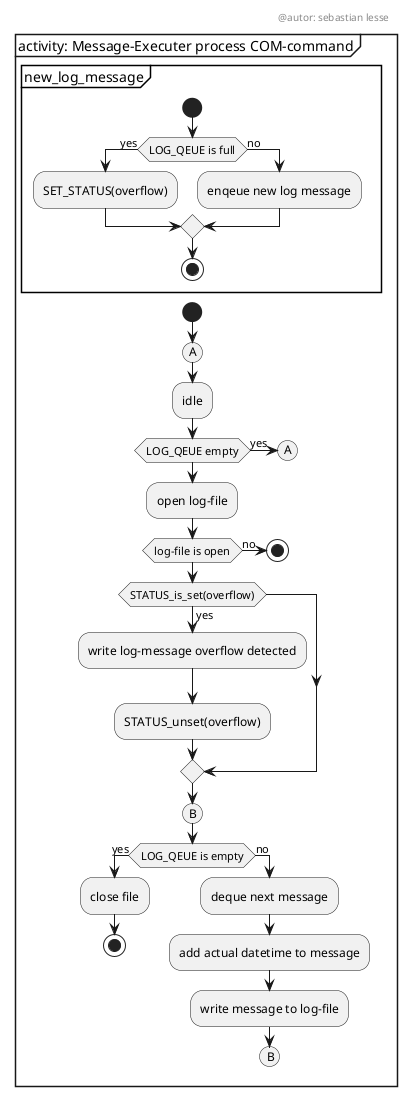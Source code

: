 @startuml

skinparam monochrome true

header
@autor: sebastian lesse
endheader

mainframe activity: Message-Executer process COM-command

partition "new_log_message" {
	start
	if (LOG_QEUE is full) then (yes)
		:SET_STATUS(overflow);
	else (no)
		:enqeue new log message;
	endif
	stop
}

start

(A)
:idle;

if (LOG_QEUE empty) then (yes)
	(A)
endif

:open log-file;

if (log-file is open) then (no)
	stop
endif

if (STATUS_is_set(overflow)) then (yes)
	:write log-message overflow detected;
	:STATUS_unset(overflow);
endif

(B)
if (LOG_QEUE is empty) then (yes)

	:close file;
	stop

else (no)

	:deque next message;
	:add actual datetime to message;
	:write message to log-file;
	(B)
	detach
endif

@enduml